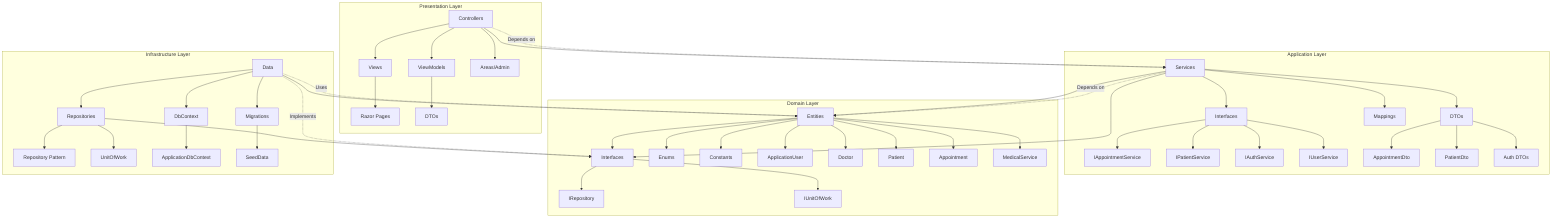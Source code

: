 graph TB
    subgraph "Presentation Layer"
        A[Controllers] --> B[Views]
        A --> C[ViewModels]
        A --> D[Areas/Admin]
        B --> E[Razor Pages]
        C --> F[DTOs]
    end

    subgraph "Application Layer"
        G[Services] --> H[Interfaces]
        G --> I[DTOs]
        G --> J[Mappings]
        H --> K[IAppointmentService]
        H --> L[IPatientService]
        H --> M[IAuthService]
        H --> N[IUserService]
        I --> O[AppointmentDto]
        I --> P[PatientDto]
        I --> Q[Auth DTOs]
    end

    subgraph "Domain Layer"
        R[Entities] --> S[Interfaces]
        R --> T[Enums]
        R --> U[Constants]
        S --> V[IRepository]
        S --> W[IUnitOfWork]
        R --> X[ApplicationUser]
        R --> Y[Doctor]
        R --> Z[Patient]
        R --> AA[Appointment]
        R --> BB[MedicalService]
    end

    subgraph "Infrastructure Layer"
        CC[Data] --> DD[Repositories]
        CC --> EE[DbContext]
        CC --> FF[Migrations]
        DD --> GG[Repository Pattern]
        DD --> HH[UnitOfWork]
        EE --> II[ApplicationDbContext]
        FF --> JJ[SeedData]
    end

    %% Dependencies
    A --> G
    G --> R
    G --> S
    DD --> S
    CC --> R
    
    %% Clean Architecture Rules
    A -.-> |"Depends on"| G
    G -.-> |"Depends on"| R
    CC -.-> |"Implements"| S
    CC -.-> |"Uses"| R